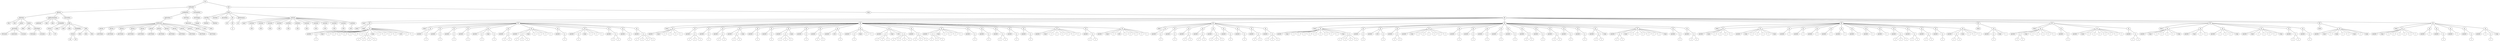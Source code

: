 graph Tree {
	"t0" [label = "TEI"];
	"t1" [label = "teiHeader"];
	"t2" [label = "fileDesc"];
	"t3" [label = "titleStmt"];
	"t4" [label = "title"];
	"t5" [label = "title"];
	"t6" [label = "author"];
	"t7" [label = "persName"];
	"t8" [label = "forename"];
	"t9" [label = "nameLink"];
	"t10" [label = "surname"];
	"t11" [label = "author"];
	"t12" [label = "idno"];
	"t13" [label = "idno"];
	"t14" [label = "persName"];
	"t15" [label = "forename"];
	"t16" [label = "surname"];
	"t17" [label = "publicationStmt"];
	"t18" [label = "publisher"];
	"t19" [label = "idno"];
	"t20" [label = "idno"];
	"t21" [label = "availability"];
	"t22" [label = "licence"];
	"t23" [label = "ab"];
	"t24" [label = "ref"];
	"t25" [label = "sourceDesc"];
	"t26" [label = "bibl"];
	"t27" [label = "name"];
	"t28" [label = "idno"];
	"t29" [label = "idno"];
	"t30" [label = "availability"];
	"t31" [label = "licence"];
	"t32" [label = "ab"];
	"t33" [label = "ref"];
	"t34" [label = "bibl"];
	"t35" [label = "date"];
	"t36" [label = "date"];
	"t37" [label = "idno"];
	"t38" [label = "profileDesc"];
	"t39" [label = "particDesc"];
	"t40" [label = "listPerson"];
	"t41" [label = "person"];
	"t42" [label = "persName"];
	"t43" [label = "person"];
	"t44" [label = "persName"];
	"t45" [label = "person"];
	"t46" [label = "persName"];
	"t47" [label = "person"];
	"t48" [label = "persName"];
	"t49" [label = "person"];
	"t50" [label = "persName"];
	"t51" [label = "person"];
	"t52" [label = "persName"];
	"t53" [label = "person"];
	"t54" [label = "persName"];
	"t55" [label = "person"];
	"t56" [label = "persName"];
	"t57" [label = "person"];
	"t58" [label = "persName"];
	"t59" [label = "person"];
	"t60" [label = "persName"];
	"t61" [label = "person"];
	"t62" [label = "persName"];
	"t63" [label = "person"];
	"t64" [label = "persName"];
	"t65" [label = "textClass"];
	"t66" [label = "keywords"];
	"t67" [label = "term"];
	"t68" [label = "term"];
	"t69" [label = "revisionDesc"];
	"t70" [label = "listChange"];
	"t71" [label = "change"];
	"t72" [label = "text"];
	"t73" [label = "front"];
	"t74" [label = "docTitle"];
	"t75" [label = "titlePart"];
	"t76" [label = "titlePart"];
	"t77" [label = "docDate"];
	"t78" [label = "docAuthor"];
	"t79" [label = "div"];
	"t80" [label = "div"];
	"t81" [label = "div"];
	"t82" [label = "p"];
	"t83" [label = "performance"];
	"t84" [label = "ab"];
	"t85" [label = "castList"];
	"t86" [label = "head"];
	"t87" [label = "castItem"];
	"t88" [label = "role"];
	"t89" [label = "castItem"];
	"t90" [label = "role"];
	"t91" [label = "castItem"];
	"t92" [label = "role"];
	"t93" [label = "castItem"];
	"t94" [label = "role"];
	"t95" [label = "castItem"];
	"t96" [label = "role"];
	"t97" [label = "castItem"];
	"t98" [label = "role"];
	"t99" [label = "castItem"];
	"t100" [label = "role"];
	"t101" [label = "castItem"];
	"t102" [label = "role"];
	"t103" [label = "castItem"];
	"t104" [label = "role"];
	"t105" [label = "castItem"];
	"t106" [label = "role"];
	"t107" [label = "castItem"];
	"t108" [label = "role"];
	"t109" [label = "castItem"];
	"t110" [label = "role"];
	"t111" [label = "body"];
	"t112" [label = "div"];
	"t113" [label = "head"];
	"t114" [label = "div"];
	"t115" [label = "head"];
	"t116" [label = "stage"];
	"t117" [label = "sp"];
	"t118" [label = "speaker"];
	"t119" [label = "p"];
	"t120" [label = "s"];
	"t121" [label = "stage"];
	"t122" [label = "l"];
	"t123" [label = "l"];
	"t124" [label = "l"];
	"t125" [label = "l"];
	"t126" [label = "l"];
	"t127" [label = "l"];
	"t128" [label = "l"];
	"t129" [label = "p"];
	"t130" [label = "s"];
	"t131" [label = "s"];
	"t132" [label = "s"];
	"t133" [label = "s"];
	"t134" [label = "stage"];
	"t135" [label = "l"];
	"t136" [label = "l"];
	"t137" [label = "l"];
	"t138" [label = "l"];
	"t139" [label = "note"];
	"t140" [label = "l"];
	"t141" [label = "l"];
	"t142" [label = "div"];
	"t143" [label = "head"];
	"t144" [label = "sp"];
	"t145" [label = "speaker"];
	"t146" [label = "p"];
	"t147" [label = "s"];
	"t148" [label = "sp"];
	"t149" [label = "speaker"];
	"t150" [label = "p"];
	"t151" [label = "s"];
	"t152" [label = "sp"];
	"t153" [label = "speaker"];
	"t154" [label = "p"];
	"t155" [label = "s"];
	"t156" [label = "sp"];
	"t157" [label = "speaker"];
	"t158" [label = "p"];
	"t159" [label = "s"];
	"t160" [label = "sp"];
	"t161" [label = "speaker"];
	"t162" [label = "p"];
	"t163" [label = "s"];
	"t164" [label = "stage"];
	"t165" [label = "p"];
	"t166" [label = "s"];
	"t167" [label = "sp"];
	"t168" [label = "speaker"];
	"t169" [label = "p"];
	"t170" [label = "s"];
	"t171" [label = "s"];
	"t172" [label = "sp"];
	"t173" [label = "speaker"];
	"t174" [label = "p"];
	"t175" [label = "s"];
	"t176" [label = "s"];
	"t177" [label = "s"];
	"t178" [label = "stage"];
	"t179" [label = "l"];
	"t180" [label = "l"];
	"t181" [label = "l"];
	"t182" [label = "l"];
	"t183" [label = "sp"];
	"t184" [label = "speaker"];
	"t185" [label = "p"];
	"t186" [label = "s"];
	"t187" [label = "sp"];
	"t188" [label = "speaker"];
	"t189" [label = "p"];
	"t190" [label = "s"];
	"t191" [label = "stage"];
	"t192" [label = "l"];
	"t193" [label = "l"];
	"t194" [label = "l"];
	"t195" [label = "sp"];
	"t196" [label = "speaker"];
	"t197" [label = "p"];
	"t198" [label = "s"];
	"t199" [label = "s"];
	"t200" [label = "sp"];
	"t201" [label = "speaker"];
	"t202" [label = "p"];
	"t203" [label = "s"];
	"t204" [label = "sp"];
	"t205" [label = "speaker"];
	"t206" [label = "p"];
	"t207" [label = "s"];
	"t208" [label = "s"];
	"t209" [label = "s"];
	"t210" [label = "s"];
	"t211" [label = "div"];
	"t212" [label = "head"];
	"t213" [label = "sp"];
	"t214" [label = "speaker"];
	"t215" [label = "stage"];
	"t216" [label = "l"];
	"t217" [label = "l"];
	"t218" [label = "l"];
	"t219" [label = "l"];
	"t220" [label = "sp"];
	"t221" [label = "speaker"];
	"t222" [label = "p"];
	"t223" [label = "s"];
	"t224" [label = "s"];
	"t225" [label = "s"];
	"t226" [label = "sp"];
	"t227" [label = "speaker"];
	"t228" [label = "p"];
	"t229" [label = "s"];
	"t230" [label = "sp"];
	"t231" [label = "speaker"];
	"t232" [label = "p"];
	"t233" [label = "s"];
	"t234" [label = "s"];
	"t235" [label = "sp"];
	"t236" [label = "speaker"];
	"t237" [label = "p"];
	"t238" [label = "s"];
	"t239" [label = "s"];
	"t240" [label = "stage"];
	"t241" [label = "sp"];
	"t242" [label = "speaker"];
	"t243" [label = "p"];
	"t244" [label = "s"];
	"t245" [label = "sp"];
	"t246" [label = "speaker"];
	"t247" [label = "p"];
	"t248" [label = "s"];
	"t249" [label = "sp"];
	"t250" [label = "speaker"];
	"t251" [label = "p"];
	"t252" [label = "s"];
	"t253" [label = "s"];
	"t254" [label = "s"];
	"t255" [label = "stage"];
	"t256" [label = "sp"];
	"t257" [label = "speaker"];
	"t258" [label = "p"];
	"t259" [label = "s"];
	"t260" [label = "sp"];
	"t261" [label = "speaker"];
	"t262" [label = "p"];
	"t263" [label = "s"];
	"t264" [label = "s"];
	"t265" [label = "sp"];
	"t266" [label = "speaker"];
	"t267" [label = "note"];
	"t268" [label = "p"];
	"t269" [label = "s"];
	"t270" [label = "sp"];
	"t271" [label = "speaker"];
	"t272" [label = "p"];
	"t273" [label = "s"];
	"t274" [label = "stage"];
	"t275" [label = "l"];
	"t276" [label = "l"];
	"t277" [label = "sp"];
	"t278" [label = "speaker"];
	"t279" [label = "p"];
	"t280" [label = "s"];
	"t281" [label = "s"];
	"t282" [label = "s"];
	"t283" [label = "stage"];
	"t284" [label = "note"];
	"t285" [label = "p"];
	"t286" [label = "s"];
	"t287" [label = "s"];
	"t288" [label = "s"];
	"t289" [label = "s"];
	"t290" [label = "sp"];
	"t291" [label = "speaker"];
	"t292" [label = "p"];
	"t293" [label = "s"];
	"t294" [label = "s"];
	"t295" [label = "s"];
	"t296" [label = "sp"];
	"t297" [label = "speaker"];
	"t298" [label = "p"];
	"t299" [label = "s"];
	"t300" [label = "s"];
	"t301" [label = "s"];
	"t302" [label = "stage"];
	"t303" [label = "l"];
	"t304" [label = "l"];
	"t305" [label = "l"];
	"t306" [label = "l"];
	"t307" [label = "sp"];
	"t308" [label = "speaker"];
	"t309" [label = "p"];
	"t310" [label = "s"];
	"t311" [label = "sp"];
	"t312" [label = "speaker"];
	"t313" [label = "p"];
	"t314" [label = "s"];
	"t315" [label = "sp"];
	"t316" [label = "speaker"];
	"t317" [label = "p"];
	"t318" [label = "s"];
	"t319" [label = "s"];
	"t320" [label = "sp"];
	"t321" [label = "speaker"];
	"t322" [label = "p"];
	"t323" [label = "s"];
	"t324" [label = "sp"];
	"t325" [label = "speaker"];
	"t326" [label = "p"];
	"t327" [label = "s"];
	"t328" [label = "sp"];
	"t329" [label = "speaker"];
	"t330" [label = "stage"];
	"t331" [label = "l"];
	"t332" [label = "l"];
	"t333" [label = "l"];
	"t334" [label = "l"];
	"t335" [label = "l"];
	"t336" [label = "l"];
	"t337" [label = "sp"];
	"t338" [label = "speaker"];
	"t339" [label = "p"];
	"t340" [label = "s"];
	"t341" [label = "s"];
	"t342" [label = "sp"];
	"t343" [label = "speaker"];
	"t344" [label = "stage"];
	"t345" [label = "l"];
	"t346" [label = "note"];
	"t347" [label = "l"];
	"t348" [label = "l"];
	"t349" [label = "l"];
	"t350" [label = "l"];
	"t351" [label = "l"];
	"t352" [label = "div"];
	"t353" [label = "head"];
	"t354" [label = "sp"];
	"t355" [label = "speaker"];
	"t356" [label = "p"];
	"t357" [label = "s"];
	"t358" [label = "sp"];
	"t359" [label = "speaker"];
	"t360" [label = "p"];
	"t361" [label = "s"];
	"t362" [label = "sp"];
	"t363" [label = "speaker"];
	"t364" [label = "p"];
	"t365" [label = "s"];
	"t366" [label = "s"];
	"t367" [label = "sp"];
	"t368" [label = "speaker"];
	"t369" [label = "p"];
	"t370" [label = "s"];
	"t371" [label = "s"];
	"t372" [label = "sp"];
	"t373" [label = "speaker"];
	"t374" [label = "p"];
	"t375" [label = "s"];
	"t376" [label = "s"];
	"t377" [label = "s"];
	"t378" [label = "sp"];
	"t379" [label = "speaker"];
	"t380" [label = "p"];
	"t381" [label = "s"];
	"t382" [label = "sp"];
	"t383" [label = "speaker"];
	"t384" [label = "p"];
	"t385" [label = "s"];
	"t386" [label = "sp"];
	"t387" [label = "speaker"];
	"t388" [label = "p"];
	"t389" [label = "s"];
	"t390" [label = "s"];
	"t391" [label = "sp"];
	"t392" [label = "speaker"];
	"t393" [label = "p"];
	"t394" [label = "s"];
	"t395" [label = "s"];
	"t396" [label = "s"];
	"t397" [label = "div"];
	"t398" [label = "head"];
	"t399" [label = "sp"];
	"t400" [label = "speaker"];
	"t401" [label = "stage"];
	"t402" [label = "l"];
	"t403" [label = "l"];
	"t404" [label = "l"];
	"t405" [label = "l"];
	"t406" [label = "l"];
	"t407" [label = "l"];
	"t408" [label = "l"];
	"t409" [label = "l"];
	"t410" [label = "l"];
	"t411" [label = "stage"];
	"t412" [label = "p"];
	"t413" [label = "s"];
	"t414" [label = "s"];
	"t415" [label = "s"];
	"t416" [label = "s"];
	"t417" [label = "sp"];
	"t418" [label = "speaker"];
	"t419" [label = "p"];
	"t420" [label = "s"];
	"t421" [label = "sp"];
	"t422" [label = "speaker"];
	"t423" [label = "note"];
	"t424" [label = "p"];
	"t425" [label = "s"];
	"t426" [label = "sp"];
	"t427" [label = "speaker"];
	"t428" [label = "p"];
	"t429" [label = "s"];
	"t430" [label = "s"];
	"t431" [label = "sp"];
	"t432" [label = "speaker"];
	"t433" [label = "stage"];
	"t434" [label = "l"];
	"t435" [label = "l"];
	"t436" [label = "l"];
	"t437" [label = "l"];
	"t438" [label = "l"];
	"t439" [label = "l"];
	"t440" [label = "sp"];
	"t441" [label = "speaker"];
	"t442" [label = "p"];
	"t443" [label = "s"];
	"t444" [label = "sp"];
	"t445" [label = "speaker"];
	"t446" [label = "p"];
	"t447" [label = "s"];
	"t448" [label = "sp"];
	"t449" [label = "speaker"];
	"t450" [label = "p"];
	"t451" [label = "s"];
	"t452" [label = "sp"];
	"t453" [label = "speaker"];
	"t454" [label = "p"];
	"t455" [label = "s"];
	"t456" [label = "sp"];
	"t457" [label = "speaker"];
	"t458" [label = "p"];
	"t459" [label = "s"];
	"t460" [label = "sp"];
	"t461" [label = "speaker"];
	"t462" [label = "p"];
	"t463" [label = "s"];
	"t464" [label = "s"];
	"t465" [label = "sp"];
	"t466" [label = "speaker"];
	"t467" [label = "p"];
	"t468" [label = "s"];
	"t469" [label = "sp"];
	"t470" [label = "speaker"];
	"t471" [label = "p"];
	"t472" [label = "s"];
	"t473" [label = "s"];
	"t474" [label = "sp"];
	"t475" [label = "speaker"];
	"t476" [label = "p"];
	"t477" [label = "s"];
	"t478" [label = "sp"];
	"t479" [label = "speaker"];
	"t480" [label = "p"];
	"t481" [label = "s"];
	"t482" [label = "sp"];
	"t483" [label = "speaker"];
	"t484" [label = "p"];
	"t485" [label = "s"];
	"t486" [label = "s"];
	"t487" [label = "stage"];
	"t488" [label = "sp"];
	"t489" [label = "speaker"];
	"t490" [label = "p"];
	"t491" [label = "s"];
	"t492" [label = "s"];
	"t493" [label = "stage"];
	"t494" [label = "l"];
	"t495" [label = "l"];
	"t496" [label = "l"];
	"t497" [label = "l"];
	"t498" [label = "l"];
	"t499" [label = "l"];
	"t500" [label = "stage"];
	"t501" [label = "sp"];
	"t502" [label = "speaker"];
	"t503" [label = "p"];
	"t504" [label = "s"];
	"t505" [label = "sp"];
	"t506" [label = "speaker"];
	"t507" [label = "p"];
	"t508" [label = "s"];
	"t509" [label = "s"];
	"t510" [label = "div"];
	"t511" [label = "head"];
	"t512" [label = "sp"];
	"t513" [label = "speaker"];
	"t514" [label = "stage"];
	"t515" [label = "l"];
	"t516" [label = "l"];
	"t517" [label = "l"];
	"t518" [label = "l"];
	"t519" [label = "sp"];
	"t520" [label = "speaker"];
	"t521" [label = "stage"];
	"t522" [label = "l"];
	"t523" [label = "l"];
	"t524" [label = "l"];
	"t525" [label = "l"];
	"t526" [label = "stage"];
	"t527" [label = "sp"];
	"t528" [label = "speaker"];
	"t529" [label = "l"];
	"t530" [label = "sp"];
	"t531" [label = "speaker"];
	"t532" [label = "l"];
	"t533" [label = "sp"];
	"t534" [label = "speaker"];
	"t535" [label = "l"];
	"t536" [label = "sp"];
	"t537" [label = "speaker"];
	"t538" [label = "l"];
	"t539" [label = "sp"];
	"t540" [label = "speaker"];
	"t541" [label = "l"];
	"t542" [label = "sp"];
	"t543" [label = "speaker"];
	"t544" [label = "l"];
	"t545" [label = "sp"];
	"t546" [label = "speaker"];
	"t547" [label = "l"];
	"t548" [label = "sp"];
	"t549" [label = "speaker"];
	"t550" [label = "l"];
	"t551" [label = "sp"];
	"t552" [label = "speaker"];
	"t553" [label = "p"];
	"t554" [label = "s"];
	"t555" [label = "s"];
	"t556" [label = "s"];
	"t557" [label = "sp"];
	"t558" [label = "speaker"];
	"t559" [label = "p"];
	"t560" [label = "s"];
	"t561" [label = "s"];
	"t562" [label = "sp"];
	"t563" [label = "speaker"];
	"t564" [label = "p"];
	"t565" [label = "s"];
	"t566" [label = "s"];
	"t567" [label = "sp"];
	"t568" [label = "speaker"];
	"t569" [label = "p"];
	"t570" [label = "s"];
	"t571" [label = "sp"];
	"t572" [label = "speaker"];
	"t573" [label = "p"];
	"t574" [label = "s"];
	"t575" [label = "s"];
	"t576" [label = "stage"];
	"t577" [label = "l"];
	"t578" [label = "l"];
	"t579" [label = "l"];
	"t580" [label = "div"];
	"t581" [label = "head"];
	"t582" [label = "sp"];
	"t583" [label = "speaker"];
	"t584" [label = "p"];
	"t585" [label = "s"];
	"t586" [label = "stage"];
	"t587" [label = "l"];
	"t588" [label = "div"];
	"t589" [label = "head"];
	"t590" [label = "sp"];
	"t591" [label = "speaker"];
	"t592" [label = "p"];
	"t593" [label = "s"];
	"t594" [label = "s"];
	"t595" [label = "stage"];
	"t596" [label = "l"];
	"t597" [label = "l"];
	"t598" [label = "l"];
	"t599" [label = "l"];
	"t600" [label = "l"];
	"t601" [label = "sp"];
	"t602" [label = "speaker"];
	"t603" [label = "p"];
	"t604" [label = "s"];
	"t605" [label = "sp"];
	"t606" [label = "speaker"];
	"t607" [label = "stage"];
	"t608" [label = "l"];
	"t609" [label = "l"];
	"t610" [label = "l"];
	"t611" [label = "l"];
	"t612" [label = "l"];
	"t613" [label = "l"];
	"t614" [label = "l"];
	"t615" [label = "sp"];
	"t616" [label = "speaker"];
	"t617" [label = "p"];
	"t618" [label = "s"];
	"t619" [label = "s"];
	"t620" [label = "div"];
	"t621" [label = "head"];
	"t622" [label = "sp"];
	"t623" [label = "speaker"];
	"t624" [label = "stage"];
	"t625" [label = "l"];
	"t626" [label = "l"];
	"t627" [label = "l"];
	"t628" [label = "l"];
	"t629" [label = "stage"];
	"t630" [label = "sp"];
	"t631" [label = "speaker"];
	"t632" [label = "stage"];
	"t633" [label = "l"];
	"t634" [label = "l"];
	"t635" [label = "sp"];
	"t636" [label = "speaker"];
	"t637" [label = "l"];
	"t638" [label = "l"];
	"t639" [label = "l"];
	"t640" [label = "stage"];
	"t641" [label = "sp"];
	"t642" [label = "speaker"];
	"t643" [label = "stage"];
	"t644" [label = "l"];
	"t645" [label = "l"];
	"t646" [label = "l"];
	"t647" [label = "l"];
	"t648" [label = "stage"];
	"t649" [label = "sp"];
	"t650" [label = "speaker"];
	"t651" [label = "p"];
	"t652" [label = "s"];
	"t653" [label = "s"];
	"t654" [label = "sp"];
	"t655" [label = "speaker"];
	"t656" [label = "p"];
	"t657" [label = "s"];
	"t658" [label = "div"];
	"t659" [label = "head"];
	"t660" [label = "sp"];
	"t661" [label = "speaker"];
	"t662" [label = "stage"];
	"t663" [label = "l"];
	"t664" [label = "stage"];
	"t665" [label = "l"];
	"t666" [label = "l"];
	"t667" [label = "stage"];
	"t668" [label = "l"];
	"t669" [label = "stage"];
	"t670" [label = "div"];
	"t671" [label = "head"];
	"t672" [label = "sp"];
	"t673" [label = "speaker"];
	"t674" [label = "stage"];
	"t675" [label = "l"];
	"t676" [label = "l"];
	"t677" [label = "l"];
	"t678" [label = "l"];
	"t679" [label = "l"];
	"t680" [label = "l"];
	"t681" [label = "sp"];
	"t682" [label = "speaker"];
	"t683" [label = "l"];
	"t684" [label = "sp"];
	"t685" [label = "speaker"];
	"t686" [label = "p"];
	"t687" [label = "s"];
	"t688" [label = "sp"];
	"t689" [label = "speaker"];
	"t690" [label = "l"];
	"t691" [label = "sp"];
	"t692" [label = "speaker"];
	"t693" [label = "p"];
	"t694" [label = "s"];
	"t695" [label = "sp"];
	"t696" [label = "speaker"];
	"t697" [label = "l"];
	"t698" [label = "p"];
	"t699" [label = "s"];
	"t700" [label = "stage"];
	"t0" -- "t1";
	"t1" -- "t2";
	"t2" -- "t3";
	"t3" -- "t4";
	"t3" -- "t5";
	"t3" -- "t6";
	"t6" -- "t7";
	"t7" -- "t8";
	"t7" -- "t9";
	"t7" -- "t10";
	"t3" -- "t11";
	"t11" -- "t12";
	"t11" -- "t13";
	"t11" -- "t14";
	"t14" -- "t15";
	"t14" -- "t16";
	"t2" -- "t17";
	"t17" -- "t18";
	"t17" -- "t19";
	"t17" -- "t20";
	"t17" -- "t21";
	"t21" -- "t22";
	"t22" -- "t23";
	"t22" -- "t24";
	"t2" -- "t25";
	"t25" -- "t26";
	"t26" -- "t27";
	"t26" -- "t28";
	"t26" -- "t29";
	"t26" -- "t30";
	"t30" -- "t31";
	"t31" -- "t32";
	"t31" -- "t33";
	"t26" -- "t34";
	"t34" -- "t35";
	"t34" -- "t36";
	"t34" -- "t37";
	"t1" -- "t38";
	"t38" -- "t39";
	"t39" -- "t40";
	"t40" -- "t41";
	"t41" -- "t42";
	"t40" -- "t43";
	"t43" -- "t44";
	"t40" -- "t45";
	"t45" -- "t46";
	"t40" -- "t47";
	"t47" -- "t48";
	"t40" -- "t49";
	"t49" -- "t50";
	"t40" -- "t51";
	"t51" -- "t52";
	"t40" -- "t53";
	"t53" -- "t54";
	"t40" -- "t55";
	"t55" -- "t56";
	"t40" -- "t57";
	"t57" -- "t58";
	"t40" -- "t59";
	"t59" -- "t60";
	"t40" -- "t61";
	"t61" -- "t62";
	"t40" -- "t63";
	"t63" -- "t64";
	"t38" -- "t65";
	"t65" -- "t66";
	"t66" -- "t67";
	"t66" -- "t68";
	"t1" -- "t69";
	"t69" -- "t70";
	"t70" -- "t71";
	"t0" -- "t72";
	"t72" -- "t73";
	"t73" -- "t74";
	"t74" -- "t75";
	"t74" -- "t76";
	"t73" -- "t77";
	"t73" -- "t78";
	"t73" -- "t79";
	"t79" -- "t80";
	"t79" -- "t81";
	"t81" -- "t82";
	"t73" -- "t83";
	"t83" -- "t84";
	"t73" -- "t85";
	"t85" -- "t86";
	"t85" -- "t87";
	"t87" -- "t88";
	"t85" -- "t89";
	"t89" -- "t90";
	"t85" -- "t91";
	"t91" -- "t92";
	"t85" -- "t93";
	"t93" -- "t94";
	"t85" -- "t95";
	"t95" -- "t96";
	"t85" -- "t97";
	"t97" -- "t98";
	"t85" -- "t99";
	"t99" -- "t100";
	"t85" -- "t101";
	"t101" -- "t102";
	"t85" -- "t103";
	"t103" -- "t104";
	"t85" -- "t105";
	"t105" -- "t106";
	"t85" -- "t107";
	"t107" -- "t108";
	"t85" -- "t109";
	"t109" -- "t110";
	"t72" -- "t111";
	"t111" -- "t112";
	"t112" -- "t113";
	"t112" -- "t114";
	"t114" -- "t115";
	"t114" -- "t116";
	"t114" -- "t117";
	"t117" -- "t118";
	"t117" -- "t119";
	"t119" -- "t120";
	"t117" -- "t121";
	"t117" -- "t122";
	"t117" -- "t123";
	"t117" -- "t124";
	"t117" -- "t125";
	"t117" -- "t126";
	"t117" -- "t127";
	"t117" -- "t128";
	"t117" -- "t129";
	"t129" -- "t130";
	"t129" -- "t131";
	"t129" -- "t132";
	"t129" -- "t133";
	"t117" -- "t134";
	"t117" -- "t135";
	"t117" -- "t136";
	"t117" -- "t137";
	"t117" -- "t138";
	"t117" -- "t139";
	"t117" -- "t140";
	"t117" -- "t141";
	"t112" -- "t142";
	"t142" -- "t143";
	"t142" -- "t144";
	"t144" -- "t145";
	"t144" -- "t146";
	"t146" -- "t147";
	"t142" -- "t148";
	"t148" -- "t149";
	"t148" -- "t150";
	"t150" -- "t151";
	"t142" -- "t152";
	"t152" -- "t153";
	"t152" -- "t154";
	"t154" -- "t155";
	"t142" -- "t156";
	"t156" -- "t157";
	"t156" -- "t158";
	"t158" -- "t159";
	"t142" -- "t160";
	"t160" -- "t161";
	"t160" -- "t162";
	"t162" -- "t163";
	"t160" -- "t164";
	"t160" -- "t165";
	"t165" -- "t166";
	"t142" -- "t167";
	"t167" -- "t168";
	"t167" -- "t169";
	"t169" -- "t170";
	"t169" -- "t171";
	"t142" -- "t172";
	"t172" -- "t173";
	"t172" -- "t174";
	"t174" -- "t175";
	"t174" -- "t176";
	"t174" -- "t177";
	"t172" -- "t178";
	"t172" -- "t179";
	"t172" -- "t180";
	"t172" -- "t181";
	"t172" -- "t182";
	"t142" -- "t183";
	"t183" -- "t184";
	"t183" -- "t185";
	"t185" -- "t186";
	"t142" -- "t187";
	"t187" -- "t188";
	"t187" -- "t189";
	"t189" -- "t190";
	"t187" -- "t191";
	"t187" -- "t192";
	"t187" -- "t193";
	"t187" -- "t194";
	"t142" -- "t195";
	"t195" -- "t196";
	"t195" -- "t197";
	"t197" -- "t198";
	"t197" -- "t199";
	"t142" -- "t200";
	"t200" -- "t201";
	"t200" -- "t202";
	"t202" -- "t203";
	"t142" -- "t204";
	"t204" -- "t205";
	"t204" -- "t206";
	"t206" -- "t207";
	"t206" -- "t208";
	"t206" -- "t209";
	"t206" -- "t210";
	"t112" -- "t211";
	"t211" -- "t212";
	"t211" -- "t213";
	"t213" -- "t214";
	"t213" -- "t215";
	"t213" -- "t216";
	"t213" -- "t217";
	"t213" -- "t218";
	"t213" -- "t219";
	"t211" -- "t220";
	"t220" -- "t221";
	"t220" -- "t222";
	"t222" -- "t223";
	"t222" -- "t224";
	"t222" -- "t225";
	"t211" -- "t226";
	"t226" -- "t227";
	"t226" -- "t228";
	"t228" -- "t229";
	"t211" -- "t230";
	"t230" -- "t231";
	"t230" -- "t232";
	"t232" -- "t233";
	"t232" -- "t234";
	"t211" -- "t235";
	"t235" -- "t236";
	"t235" -- "t237";
	"t237" -- "t238";
	"t237" -- "t239";
	"t235" -- "t240";
	"t211" -- "t241";
	"t241" -- "t242";
	"t241" -- "t243";
	"t243" -- "t244";
	"t211" -- "t245";
	"t245" -- "t246";
	"t245" -- "t247";
	"t247" -- "t248";
	"t211" -- "t249";
	"t249" -- "t250";
	"t249" -- "t251";
	"t251" -- "t252";
	"t251" -- "t253";
	"t251" -- "t254";
	"t249" -- "t255";
	"t211" -- "t256";
	"t256" -- "t257";
	"t256" -- "t258";
	"t258" -- "t259";
	"t211" -- "t260";
	"t260" -- "t261";
	"t260" -- "t262";
	"t262" -- "t263";
	"t262" -- "t264";
	"t211" -- "t265";
	"t265" -- "t266";
	"t265" -- "t267";
	"t265" -- "t268";
	"t268" -- "t269";
	"t211" -- "t270";
	"t270" -- "t271";
	"t270" -- "t272";
	"t272" -- "t273";
	"t270" -- "t274";
	"t270" -- "t275";
	"t270" -- "t276";
	"t211" -- "t277";
	"t277" -- "t278";
	"t277" -- "t279";
	"t279" -- "t280";
	"t279" -- "t281";
	"t279" -- "t282";
	"t277" -- "t283";
	"t277" -- "t284";
	"t277" -- "t285";
	"t285" -- "t286";
	"t285" -- "t287";
	"t285" -- "t288";
	"t285" -- "t289";
	"t211" -- "t290";
	"t290" -- "t291";
	"t290" -- "t292";
	"t292" -- "t293";
	"t292" -- "t294";
	"t292" -- "t295";
	"t211" -- "t296";
	"t296" -- "t297";
	"t296" -- "t298";
	"t298" -- "t299";
	"t298" -- "t300";
	"t298" -- "t301";
	"t296" -- "t302";
	"t296" -- "t303";
	"t296" -- "t304";
	"t296" -- "t305";
	"t296" -- "t306";
	"t211" -- "t307";
	"t307" -- "t308";
	"t307" -- "t309";
	"t309" -- "t310";
	"t211" -- "t311";
	"t311" -- "t312";
	"t311" -- "t313";
	"t313" -- "t314";
	"t211" -- "t315";
	"t315" -- "t316";
	"t315" -- "t317";
	"t317" -- "t318";
	"t317" -- "t319";
	"t211" -- "t320";
	"t320" -- "t321";
	"t320" -- "t322";
	"t322" -- "t323";
	"t211" -- "t324";
	"t324" -- "t325";
	"t324" -- "t326";
	"t326" -- "t327";
	"t211" -- "t328";
	"t328" -- "t329";
	"t328" -- "t330";
	"t328" -- "t331";
	"t328" -- "t332";
	"t328" -- "t333";
	"t328" -- "t334";
	"t328" -- "t335";
	"t328" -- "t336";
	"t211" -- "t337";
	"t337" -- "t338";
	"t337" -- "t339";
	"t339" -- "t340";
	"t339" -- "t341";
	"t211" -- "t342";
	"t342" -- "t343";
	"t342" -- "t344";
	"t342" -- "t345";
	"t342" -- "t346";
	"t342" -- "t347";
	"t342" -- "t348";
	"t342" -- "t349";
	"t342" -- "t350";
	"t342" -- "t351";
	"t112" -- "t352";
	"t352" -- "t353";
	"t352" -- "t354";
	"t354" -- "t355";
	"t354" -- "t356";
	"t356" -- "t357";
	"t352" -- "t358";
	"t358" -- "t359";
	"t358" -- "t360";
	"t360" -- "t361";
	"t352" -- "t362";
	"t362" -- "t363";
	"t362" -- "t364";
	"t364" -- "t365";
	"t364" -- "t366";
	"t352" -- "t367";
	"t367" -- "t368";
	"t367" -- "t369";
	"t369" -- "t370";
	"t369" -- "t371";
	"t352" -- "t372";
	"t372" -- "t373";
	"t372" -- "t374";
	"t374" -- "t375";
	"t374" -- "t376";
	"t374" -- "t377";
	"t352" -- "t378";
	"t378" -- "t379";
	"t378" -- "t380";
	"t380" -- "t381";
	"t352" -- "t382";
	"t382" -- "t383";
	"t382" -- "t384";
	"t384" -- "t385";
	"t352" -- "t386";
	"t386" -- "t387";
	"t386" -- "t388";
	"t388" -- "t389";
	"t388" -- "t390";
	"t352" -- "t391";
	"t391" -- "t392";
	"t391" -- "t393";
	"t393" -- "t394";
	"t393" -- "t395";
	"t393" -- "t396";
	"t112" -- "t397";
	"t397" -- "t398";
	"t397" -- "t399";
	"t399" -- "t400";
	"t399" -- "t401";
	"t399" -- "t402";
	"t399" -- "t403";
	"t399" -- "t404";
	"t399" -- "t405";
	"t399" -- "t406";
	"t399" -- "t407";
	"t399" -- "t408";
	"t399" -- "t409";
	"t399" -- "t410";
	"t399" -- "t411";
	"t399" -- "t412";
	"t412" -- "t413";
	"t412" -- "t414";
	"t412" -- "t415";
	"t412" -- "t416";
	"t397" -- "t417";
	"t417" -- "t418";
	"t417" -- "t419";
	"t419" -- "t420";
	"t397" -- "t421";
	"t421" -- "t422";
	"t421" -- "t423";
	"t421" -- "t424";
	"t424" -- "t425";
	"t397" -- "t426";
	"t426" -- "t427";
	"t426" -- "t428";
	"t428" -- "t429";
	"t428" -- "t430";
	"t397" -- "t431";
	"t431" -- "t432";
	"t431" -- "t433";
	"t431" -- "t434";
	"t431" -- "t435";
	"t431" -- "t436";
	"t431" -- "t437";
	"t431" -- "t438";
	"t431" -- "t439";
	"t397" -- "t440";
	"t440" -- "t441";
	"t440" -- "t442";
	"t442" -- "t443";
	"t397" -- "t444";
	"t444" -- "t445";
	"t444" -- "t446";
	"t446" -- "t447";
	"t397" -- "t448";
	"t448" -- "t449";
	"t448" -- "t450";
	"t450" -- "t451";
	"t397" -- "t452";
	"t452" -- "t453";
	"t452" -- "t454";
	"t454" -- "t455";
	"t397" -- "t456";
	"t456" -- "t457";
	"t456" -- "t458";
	"t458" -- "t459";
	"t397" -- "t460";
	"t460" -- "t461";
	"t460" -- "t462";
	"t462" -- "t463";
	"t462" -- "t464";
	"t397" -- "t465";
	"t465" -- "t466";
	"t465" -- "t467";
	"t467" -- "t468";
	"t397" -- "t469";
	"t469" -- "t470";
	"t469" -- "t471";
	"t471" -- "t472";
	"t471" -- "t473";
	"t397" -- "t474";
	"t474" -- "t475";
	"t474" -- "t476";
	"t476" -- "t477";
	"t397" -- "t478";
	"t478" -- "t479";
	"t478" -- "t480";
	"t480" -- "t481";
	"t397" -- "t482";
	"t482" -- "t483";
	"t482" -- "t484";
	"t484" -- "t485";
	"t484" -- "t486";
	"t482" -- "t487";
	"t397" -- "t488";
	"t488" -- "t489";
	"t488" -- "t490";
	"t490" -- "t491";
	"t490" -- "t492";
	"t488" -- "t493";
	"t488" -- "t494";
	"t488" -- "t495";
	"t488" -- "t496";
	"t488" -- "t497";
	"t488" -- "t498";
	"t488" -- "t499";
	"t488" -- "t500";
	"t397" -- "t501";
	"t501" -- "t502";
	"t501" -- "t503";
	"t503" -- "t504";
	"t397" -- "t505";
	"t505" -- "t506";
	"t505" -- "t507";
	"t507" -- "t508";
	"t507" -- "t509";
	"t112" -- "t510";
	"t510" -- "t511";
	"t510" -- "t512";
	"t512" -- "t513";
	"t512" -- "t514";
	"t512" -- "t515";
	"t512" -- "t516";
	"t512" -- "t517";
	"t512" -- "t518";
	"t510" -- "t519";
	"t519" -- "t520";
	"t519" -- "t521";
	"t519" -- "t522";
	"t519" -- "t523";
	"t519" -- "t524";
	"t519" -- "t525";
	"t519" -- "t526";
	"t510" -- "t527";
	"t527" -- "t528";
	"t527" -- "t529";
	"t510" -- "t530";
	"t530" -- "t531";
	"t530" -- "t532";
	"t510" -- "t533";
	"t533" -- "t534";
	"t533" -- "t535";
	"t510" -- "t536";
	"t536" -- "t537";
	"t536" -- "t538";
	"t510" -- "t539";
	"t539" -- "t540";
	"t539" -- "t541";
	"t510" -- "t542";
	"t542" -- "t543";
	"t542" -- "t544";
	"t510" -- "t545";
	"t545" -- "t546";
	"t545" -- "t547";
	"t510" -- "t548";
	"t548" -- "t549";
	"t548" -- "t550";
	"t510" -- "t551";
	"t551" -- "t552";
	"t551" -- "t553";
	"t553" -- "t554";
	"t553" -- "t555";
	"t553" -- "t556";
	"t510" -- "t557";
	"t557" -- "t558";
	"t557" -- "t559";
	"t559" -- "t560";
	"t559" -- "t561";
	"t510" -- "t562";
	"t562" -- "t563";
	"t562" -- "t564";
	"t564" -- "t565";
	"t564" -- "t566";
	"t510" -- "t567";
	"t567" -- "t568";
	"t567" -- "t569";
	"t569" -- "t570";
	"t510" -- "t571";
	"t571" -- "t572";
	"t571" -- "t573";
	"t573" -- "t574";
	"t573" -- "t575";
	"t571" -- "t576";
	"t571" -- "t577";
	"t571" -- "t578";
	"t571" -- "t579";
	"t112" -- "t580";
	"t580" -- "t581";
	"t580" -- "t582";
	"t582" -- "t583";
	"t582" -- "t584";
	"t584" -- "t585";
	"t582" -- "t586";
	"t582" -- "t587";
	"t112" -- "t588";
	"t588" -- "t589";
	"t588" -- "t590";
	"t590" -- "t591";
	"t590" -- "t592";
	"t592" -- "t593";
	"t592" -- "t594";
	"t590" -- "t595";
	"t590" -- "t596";
	"t590" -- "t597";
	"t590" -- "t598";
	"t590" -- "t599";
	"t590" -- "t600";
	"t588" -- "t601";
	"t601" -- "t602";
	"t601" -- "t603";
	"t603" -- "t604";
	"t588" -- "t605";
	"t605" -- "t606";
	"t605" -- "t607";
	"t605" -- "t608";
	"t605" -- "t609";
	"t605" -- "t610";
	"t605" -- "t611";
	"t605" -- "t612";
	"t605" -- "t613";
	"t605" -- "t614";
	"t588" -- "t615";
	"t615" -- "t616";
	"t615" -- "t617";
	"t617" -- "t618";
	"t617" -- "t619";
	"t112" -- "t620";
	"t620" -- "t621";
	"t620" -- "t622";
	"t622" -- "t623";
	"t622" -- "t624";
	"t622" -- "t625";
	"t622" -- "t626";
	"t622" -- "t627";
	"t622" -- "t628";
	"t622" -- "t629";
	"t620" -- "t630";
	"t630" -- "t631";
	"t630" -- "t632";
	"t630" -- "t633";
	"t630" -- "t634";
	"t620" -- "t635";
	"t635" -- "t636";
	"t635" -- "t637";
	"t635" -- "t638";
	"t635" -- "t639";
	"t635" -- "t640";
	"t620" -- "t641";
	"t641" -- "t642";
	"t641" -- "t643";
	"t641" -- "t644";
	"t641" -- "t645";
	"t641" -- "t646";
	"t641" -- "t647";
	"t641" -- "t648";
	"t620" -- "t649";
	"t649" -- "t650";
	"t649" -- "t651";
	"t651" -- "t652";
	"t651" -- "t653";
	"t620" -- "t654";
	"t654" -- "t655";
	"t654" -- "t656";
	"t656" -- "t657";
	"t112" -- "t658";
	"t658" -- "t659";
	"t658" -- "t660";
	"t660" -- "t661";
	"t660" -- "t662";
	"t660" -- "t663";
	"t660" -- "t664";
	"t660" -- "t665";
	"t660" -- "t666";
	"t660" -- "t667";
	"t660" -- "t668";
	"t660" -- "t669";
	"t112" -- "t670";
	"t670" -- "t671";
	"t670" -- "t672";
	"t672" -- "t673";
	"t672" -- "t674";
	"t672" -- "t675";
	"t672" -- "t676";
	"t672" -- "t677";
	"t672" -- "t678";
	"t672" -- "t679";
	"t672" -- "t680";
	"t670" -- "t681";
	"t681" -- "t682";
	"t681" -- "t683";
	"t670" -- "t684";
	"t684" -- "t685";
	"t684" -- "t686";
	"t686" -- "t687";
	"t670" -- "t688";
	"t688" -- "t689";
	"t688" -- "t690";
	"t670" -- "t691";
	"t691" -- "t692";
	"t691" -- "t693";
	"t693" -- "t694";
	"t670" -- "t695";
	"t695" -- "t696";
	"t695" -- "t697";
	"t695" -- "t698";
	"t698" -- "t699";
	"t695" -- "t700";
}
